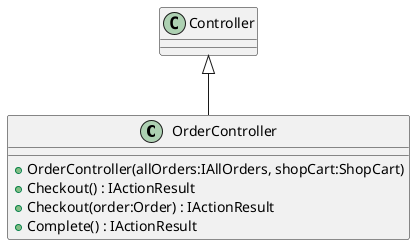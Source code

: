 @startuml
class OrderController {
    + OrderController(allOrders:IAllOrders, shopCart:ShopCart)
    + Checkout() : IActionResult
    + Checkout(order:Order) : IActionResult
    + Complete() : IActionResult
}
Controller <|-- OrderController
@enduml
